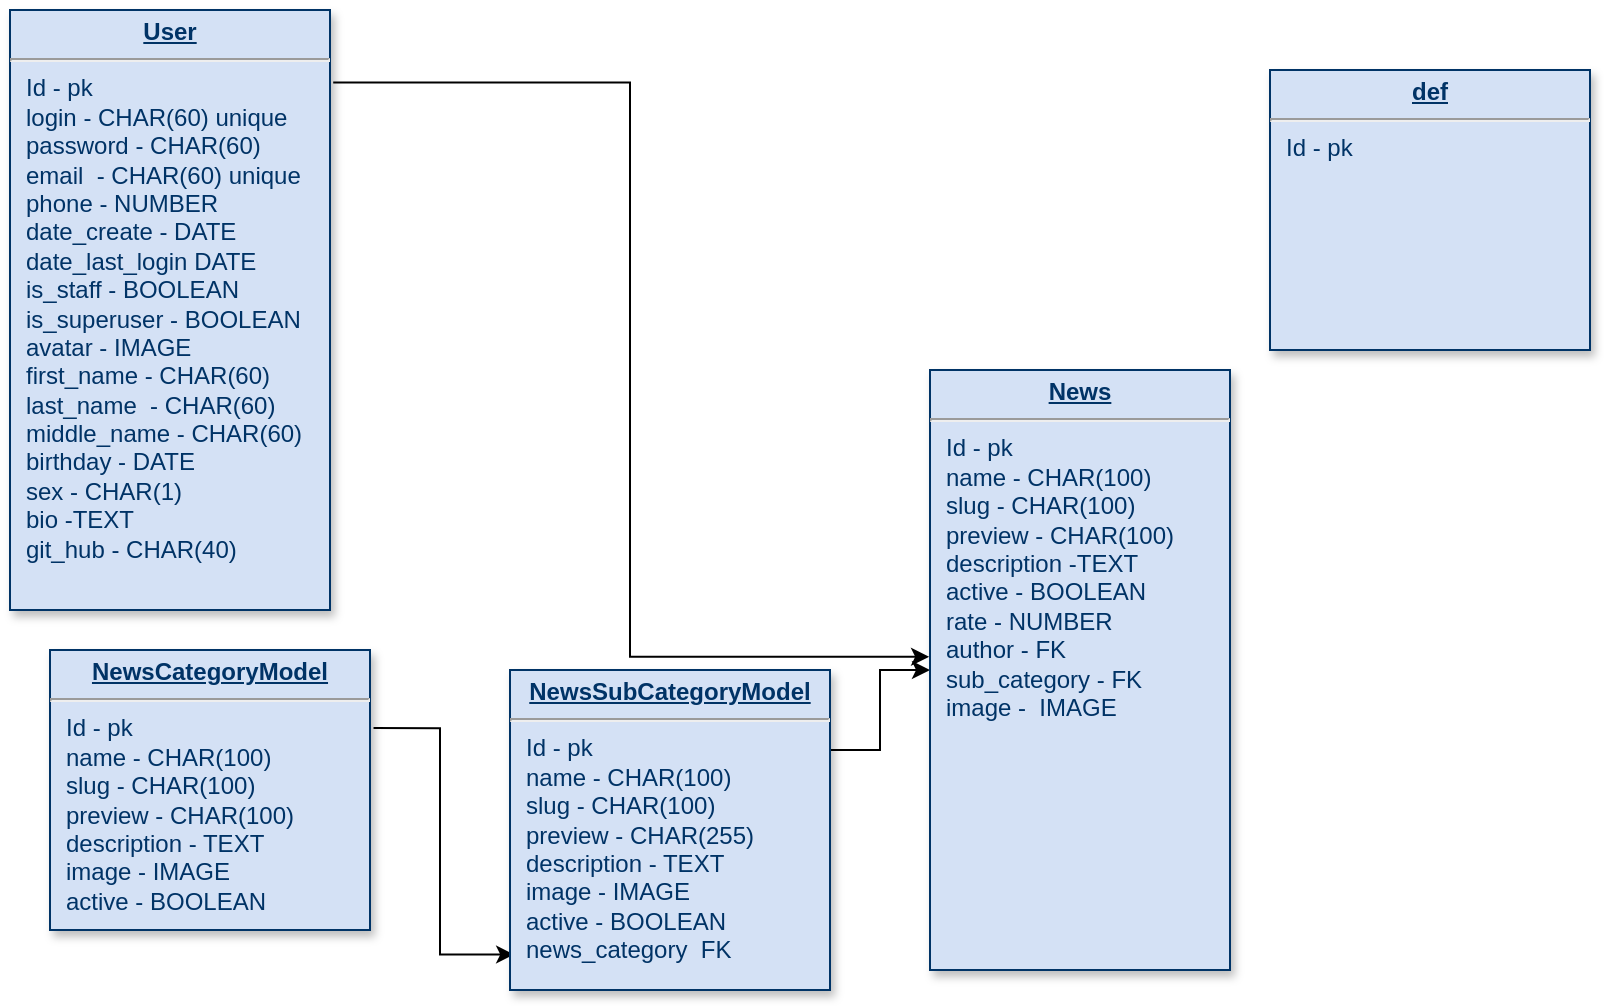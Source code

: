 <mxfile version="21.6.6" type="github">
  <diagram name="Page-1" id="efa7a0a1-bf9b-a30e-e6df-94a7791c09e9">
    <mxGraphModel dx="-184" dy="854" grid="1" gridSize="10" guides="1" tooltips="1" connect="1" arrows="1" fold="1" page="1" pageScale="1" pageWidth="826" pageHeight="1169" background="none" math="0" shadow="0">
      <root>
        <mxCell id="0" />
        <mxCell id="1" parent="0" />
        <mxCell id="pf7tkKoukDDM-14wB1Oo-130" value="" style="edgeStyle=orthogonalEdgeStyle;rounded=0;orthogonalLoop=1;jettySize=auto;html=1;exitX=-0.01;exitY=0.879;exitDx=0;exitDy=0;exitPerimeter=0;entryX=1.003;entryY=0.522;entryDx=0;entryDy=0;entryPerimeter=0;" edge="1" parent="1" source="22" target="pf7tkKoukDDM-14wB1Oo-122">
          <mxGeometry relative="1" as="geometry">
            <Array as="points" />
          </mxGeometry>
        </mxCell>
        <mxCell id="22" value="&lt;p style=&quot;margin: 0px; margin-top: 4px; text-align: center; text-decoration: underline;&quot;&gt;&lt;strong&gt;User&lt;/strong&gt;&lt;/p&gt;&lt;hr&gt;&lt;p style=&quot;margin: 0px; margin-left: 8px;&quot;&gt;Id - pk&lt;/p&gt;&lt;p style=&quot;margin: 0px; margin-left: 8px;&quot;&gt;login - CHAR(60) unique&lt;/p&gt;&lt;p style=&quot;margin: 0px; margin-left: 8px;&quot;&gt;password - CHAR(60)&lt;/p&gt;&lt;p style=&quot;margin: 0px; margin-left: 8px;&quot;&gt;email&amp;nbsp; - CHAR(60) unique&lt;/p&gt;&lt;p style=&quot;margin: 0px; margin-left: 8px;&quot;&gt;phone - NUMBER&lt;/p&gt;&lt;p style=&quot;margin: 0px; margin-left: 8px;&quot;&gt;date_create - DATE&lt;/p&gt;&lt;p style=&quot;margin: 0px; margin-left: 8px;&quot;&gt;date_last_login DATE&lt;/p&gt;&lt;p style=&quot;margin: 0px; margin-left: 8px;&quot;&gt;is_staff - BOOLEAN&lt;/p&gt;&lt;p style=&quot;margin: 0px; margin-left: 8px;&quot;&gt;is_superuser - BOOLEAN&lt;/p&gt;&lt;p style=&quot;margin: 0px; margin-left: 8px;&quot;&gt;avatar - IMAGE&lt;/p&gt;&lt;p style=&quot;margin: 0px; margin-left: 8px;&quot;&gt;first_name - CHAR(60)&lt;/p&gt;&lt;p style=&quot;margin: 0px; margin-left: 8px;&quot;&gt;last_name&amp;nbsp; - CHAR(60)&lt;/p&gt;&lt;p style=&quot;margin: 0px; margin-left: 8px;&quot;&gt;middle_name - CHAR(60)&lt;/p&gt;&lt;p style=&quot;margin: 0px; margin-left: 8px;&quot;&gt;birthday - DATE&lt;/p&gt;&lt;p style=&quot;margin: 0px; margin-left: 8px;&quot;&gt;sex - CHAR(1)&lt;/p&gt;&lt;p style=&quot;margin: 0px; margin-left: 8px;&quot;&gt;bio -TEXT&lt;/p&gt;&lt;p style=&quot;margin: 0px; margin-left: 8px;&quot;&gt;git_hub - CHAR(40)&lt;/p&gt;&lt;p style=&quot;margin: 0px; margin-left: 8px;&quot;&gt;&lt;br&gt;&lt;/p&gt;" style="verticalAlign=top;align=left;overflow=fill;fontSize=12;fontFamily=Helvetica;html=1;strokeColor=#003366;shadow=1;fillColor=#D4E1F5;fontColor=#003366;direction=west;" parent="1" vertex="1">
          <mxGeometry x="830" y="20" width="160" height="300" as="geometry" />
        </mxCell>
        <mxCell id="pf7tkKoukDDM-14wB1Oo-135" style="edgeStyle=orthogonalEdgeStyle;rounded=0;orthogonalLoop=1;jettySize=auto;html=1;entryX=0.987;entryY=0.111;entryDx=0;entryDy=0;entryPerimeter=0;exitX=-0.011;exitY=0.721;exitDx=0;exitDy=0;exitPerimeter=0;" edge="1" parent="1" source="pf7tkKoukDDM-14wB1Oo-117" target="pf7tkKoukDDM-14wB1Oo-120">
          <mxGeometry relative="1" as="geometry" />
        </mxCell>
        <mxCell id="pf7tkKoukDDM-14wB1Oo-117" value="&lt;p style=&quot;margin: 0px; margin-top: 4px; text-align: center; text-decoration: underline;&quot;&gt;&lt;strong&gt;NewsCategoryModel&lt;/strong&gt;&lt;/p&gt;&lt;hr&gt;&lt;p style=&quot;margin: 0px; margin-left: 8px;&quot;&gt;Id - pk&lt;/p&gt;&lt;p style=&quot;margin: 0px; margin-left: 8px;&quot;&gt;name - CHAR(100)&lt;/p&gt;&lt;p style=&quot;margin: 0px; margin-left: 8px;&quot;&gt;slug - CHAR(100)&lt;/p&gt;&lt;p style=&quot;margin: 0px; margin-left: 8px;&quot;&gt;preview - CHAR(100)&lt;/p&gt;&lt;p style=&quot;margin: 0px; margin-left: 8px;&quot;&gt;description - TEXT&lt;/p&gt;&lt;p style=&quot;margin: 0px; margin-left: 8px;&quot;&gt;image - IMAGE&lt;/p&gt;&lt;p style=&quot;margin: 0px; margin-left: 8px;&quot;&gt;active - BOOLEAN&lt;/p&gt;" style="verticalAlign=top;align=left;overflow=fill;fontSize=12;fontFamily=Helvetica;html=1;strokeColor=#003366;shadow=1;fillColor=#D4E1F5;fontColor=#003366;direction=west;" vertex="1" parent="1">
          <mxGeometry x="850" y="340" width="160" height="140" as="geometry" />
        </mxCell>
        <mxCell id="pf7tkKoukDDM-14wB1Oo-118" value="&lt;p style=&quot;margin: 0px; margin-top: 4px; text-align: center; text-decoration: underline;&quot;&gt;&lt;strong&gt;def&lt;/strong&gt;&lt;/p&gt;&lt;hr&gt;&lt;p style=&quot;margin: 0px; margin-left: 8px;&quot;&gt;Id - pk&lt;/p&gt;&lt;p style=&quot;margin: 0px; margin-left: 8px;&quot;&gt;&lt;br&gt;&lt;/p&gt;" style="verticalAlign=top;align=left;overflow=fill;fontSize=12;fontFamily=Helvetica;html=1;strokeColor=#003366;shadow=1;fillColor=#D4E1F5;fontColor=#003366;direction=west;" vertex="1" parent="1">
          <mxGeometry x="1460" y="50" width="160" height="140" as="geometry" />
        </mxCell>
        <mxCell id="pf7tkKoukDDM-14wB1Oo-137" style="edgeStyle=orthogonalEdgeStyle;rounded=0;orthogonalLoop=1;jettySize=auto;html=1;exitX=0;exitY=0.75;exitDx=0;exitDy=0;entryX=1;entryY=0.5;entryDx=0;entryDy=0;" edge="1" parent="1" source="pf7tkKoukDDM-14wB1Oo-120" target="pf7tkKoukDDM-14wB1Oo-122">
          <mxGeometry relative="1" as="geometry">
            <Array as="points">
              <mxPoint x="1265" y="390" />
              <mxPoint x="1265" y="350" />
            </Array>
          </mxGeometry>
        </mxCell>
        <mxCell id="pf7tkKoukDDM-14wB1Oo-120" value="&lt;p style=&quot;margin: 0px; margin-top: 4px; text-align: center; text-decoration: underline;&quot;&gt;&lt;strong&gt;NewsSubCategoryModel&lt;/strong&gt;&lt;/p&gt;&lt;hr&gt;&lt;p style=&quot;margin: 0px; margin-left: 8px;&quot;&gt;Id - pk&lt;/p&gt;&lt;p style=&quot;margin: 0px; margin-left: 8px;&quot;&gt;name - CHAR(100)&lt;/p&gt;&lt;p style=&quot;margin: 0px; margin-left: 8px;&quot;&gt;slug - CHAR(100)&lt;/p&gt;&lt;p style=&quot;margin: 0px; margin-left: 8px;&quot;&gt;preview - CHAR(255)&lt;/p&gt;&lt;p style=&quot;border-color: var(--border-color); margin: 0px 0px 0px 8px;&quot;&gt;description - TEXT&lt;/p&gt;&lt;p style=&quot;border-color: var(--border-color); margin: 0px 0px 0px 8px;&quot;&gt;image - IMAGE&lt;/p&gt;&lt;p style=&quot;border-color: var(--border-color); margin: 0px 0px 0px 8px;&quot;&gt;active - BOOLEAN&lt;/p&gt;&lt;p style=&quot;border-color: var(--border-color); margin: 0px 0px 0px 8px;&quot;&gt;news_category&amp;nbsp; FK&lt;/p&gt;" style="verticalAlign=top;align=left;overflow=fill;fontSize=12;fontFamily=Helvetica;html=1;strokeColor=#003366;shadow=1;fillColor=#D4E1F5;fontColor=#003366;direction=west;" vertex="1" parent="1">
          <mxGeometry x="1080" y="350" width="160" height="160" as="geometry" />
        </mxCell>
        <mxCell id="pf7tkKoukDDM-14wB1Oo-122" value="&lt;p style=&quot;margin: 0px; margin-top: 4px; text-align: center; text-decoration: underline;&quot;&gt;&lt;strong&gt;News&lt;/strong&gt;&lt;/p&gt;&lt;hr&gt;&lt;p style=&quot;margin: 0px; margin-left: 8px;&quot;&gt;Id - pk&lt;/p&gt;&lt;p style=&quot;margin: 0px; margin-left: 8px;&quot;&gt;name - CHAR(100)&lt;/p&gt;&lt;p style=&quot;margin: 0px; margin-left: 8px;&quot;&gt;slug - CHAR(100)&lt;/p&gt;&lt;p style=&quot;margin: 0px; margin-left: 8px;&quot;&gt;preview - CHAR(100)&lt;/p&gt;&lt;p style=&quot;margin: 0px; margin-left: 8px;&quot;&gt;description -TEXT&lt;/p&gt;&lt;p style=&quot;margin: 0px; margin-left: 8px;&quot;&gt;active - BOOLEAN&lt;/p&gt;&lt;p style=&quot;margin: 0px; margin-left: 8px;&quot;&gt;rate - NUMBER&lt;/p&gt;&lt;p style=&quot;margin: 0px; margin-left: 8px;&quot;&gt;author - FK&lt;/p&gt;&lt;p style=&quot;margin: 0px; margin-left: 8px;&quot;&gt;sub_category - FK&lt;/p&gt;&lt;p style=&quot;margin: 0px; margin-left: 8px;&quot;&gt;image -&amp;nbsp; IMAGE&lt;/p&gt;" style="verticalAlign=top;align=left;overflow=fill;fontSize=12;fontFamily=Helvetica;html=1;strokeColor=#003366;shadow=1;fillColor=#D4E1F5;fontColor=#003366;direction=west;" vertex="1" parent="1">
          <mxGeometry x="1290" y="200" width="150" height="300" as="geometry" />
        </mxCell>
      </root>
    </mxGraphModel>
  </diagram>
</mxfile>
